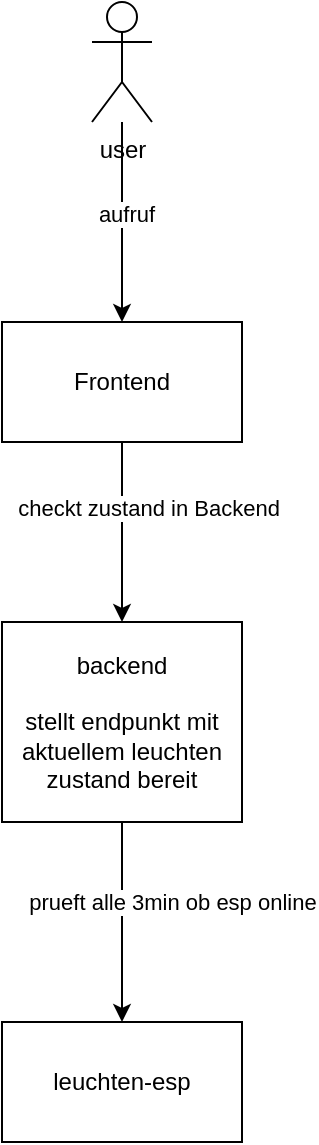 <mxfile version="22.1.18" type="device">
  <diagram name="Page-1" id="lzt2sI2y9qoeamVy5k_M">
    <mxGraphModel dx="1114" dy="924" grid="1" gridSize="10" guides="1" tooltips="1" connect="1" arrows="1" fold="1" page="1" pageScale="1" pageWidth="850" pageHeight="1100" math="0" shadow="0">
      <root>
        <mxCell id="0" />
        <mxCell id="1" parent="0" />
        <mxCell id="O_wyWamwrNVHqIWRpiBb-7" style="edgeStyle=orthogonalEdgeStyle;rounded=0;orthogonalLoop=1;jettySize=auto;html=1;" edge="1" parent="1" source="O_wyWamwrNVHqIWRpiBb-1" target="O_wyWamwrNVHqIWRpiBb-2">
          <mxGeometry relative="1" as="geometry" />
        </mxCell>
        <mxCell id="O_wyWamwrNVHqIWRpiBb-9" value="checkt zustand in Backend" style="edgeLabel;html=1;align=center;verticalAlign=middle;resizable=0;points=[];" vertex="1" connectable="0" parent="O_wyWamwrNVHqIWRpiBb-7">
          <mxGeometry x="-0.2" y="-3" relative="1" as="geometry">
            <mxPoint x="16" y="-3" as="offset" />
          </mxGeometry>
        </mxCell>
        <mxCell id="O_wyWamwrNVHqIWRpiBb-1" value="Frontend" style="rounded=0;whiteSpace=wrap;html=1;" vertex="1" parent="1">
          <mxGeometry x="70" y="190" width="120" height="60" as="geometry" />
        </mxCell>
        <mxCell id="O_wyWamwrNVHqIWRpiBb-10" style="edgeStyle=orthogonalEdgeStyle;rounded=0;orthogonalLoop=1;jettySize=auto;html=1;" edge="1" parent="1" source="O_wyWamwrNVHqIWRpiBb-2" target="O_wyWamwrNVHqIWRpiBb-3">
          <mxGeometry relative="1" as="geometry" />
        </mxCell>
        <mxCell id="O_wyWamwrNVHqIWRpiBb-11" value="prueft alle 3min ob esp online" style="edgeLabel;html=1;align=center;verticalAlign=middle;resizable=0;points=[];" vertex="1" connectable="0" parent="O_wyWamwrNVHqIWRpiBb-10">
          <mxGeometry x="-0.217" y="1" relative="1" as="geometry">
            <mxPoint x="24" y="1" as="offset" />
          </mxGeometry>
        </mxCell>
        <mxCell id="O_wyWamwrNVHqIWRpiBb-2" value="backend&lt;br&gt;&lt;br&gt;stellt endpunkt mit aktuellem leuchten zustand bereit" style="rounded=0;whiteSpace=wrap;html=1;" vertex="1" parent="1">
          <mxGeometry x="70" y="340" width="120" height="100" as="geometry" />
        </mxCell>
        <mxCell id="O_wyWamwrNVHqIWRpiBb-3" value="leuchten-esp" style="rounded=0;whiteSpace=wrap;html=1;" vertex="1" parent="1">
          <mxGeometry x="70" y="540" width="120" height="60" as="geometry" />
        </mxCell>
        <mxCell id="O_wyWamwrNVHqIWRpiBb-5" style="edgeStyle=orthogonalEdgeStyle;rounded=0;orthogonalLoop=1;jettySize=auto;html=1;" edge="1" parent="1" source="O_wyWamwrNVHqIWRpiBb-4" target="O_wyWamwrNVHqIWRpiBb-1">
          <mxGeometry relative="1" as="geometry" />
        </mxCell>
        <mxCell id="O_wyWamwrNVHqIWRpiBb-6" value="aufruf" style="edgeLabel;html=1;align=center;verticalAlign=middle;resizable=0;points=[];" vertex="1" connectable="0" parent="O_wyWamwrNVHqIWRpiBb-5">
          <mxGeometry x="-0.091" y="2" relative="1" as="geometry">
            <mxPoint as="offset" />
          </mxGeometry>
        </mxCell>
        <mxCell id="O_wyWamwrNVHqIWRpiBb-4" value="user" style="shape=umlActor;verticalLabelPosition=bottom;verticalAlign=top;html=1;outlineConnect=0;" vertex="1" parent="1">
          <mxGeometry x="115" y="30" width="30" height="60" as="geometry" />
        </mxCell>
      </root>
    </mxGraphModel>
  </diagram>
</mxfile>
